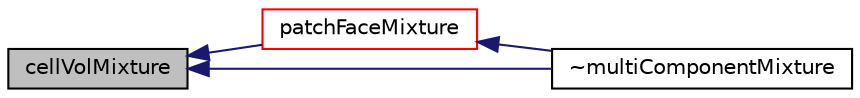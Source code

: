 digraph "cellVolMixture"
{
  bgcolor="transparent";
  edge [fontname="Helvetica",fontsize="10",labelfontname="Helvetica",labelfontsize="10"];
  node [fontname="Helvetica",fontsize="10",shape=record];
  rankdir="LR";
  Node1 [label="cellVolMixture",height=0.2,width=0.4,color="black", fillcolor="grey75", style="filled", fontcolor="black"];
  Node1 -> Node2 [dir="back",color="midnightblue",fontsize="10",style="solid",fontname="Helvetica"];
  Node2 [label="patchFaceMixture",height=0.2,width=0.4,color="red",URL="$a01576.html#ab6ab9349c30c9b25b908ec43c05b9bc3"];
  Node2 -> Node3 [dir="back",color="midnightblue",fontsize="10",style="solid",fontname="Helvetica"];
  Node3 [label="~multiComponentMixture",height=0.2,width=0.4,color="black",URL="$a01576.html#a2a7c6c7af9fb21a7a421e60261f623d2",tooltip="Destructor. "];
  Node1 -> Node3 [dir="back",color="midnightblue",fontsize="10",style="solid",fontname="Helvetica"];
}
